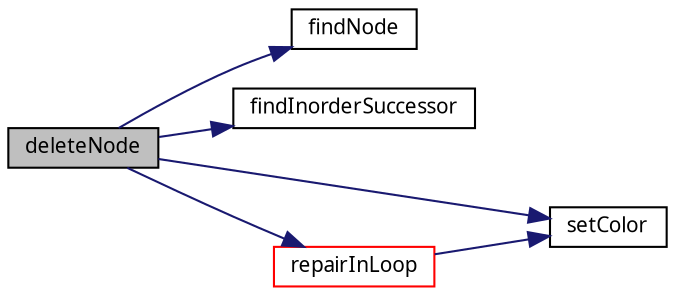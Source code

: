 digraph "deleteNode"
{
  edge [fontname="Verdana",fontsize="10",labelfontname="Verdana",labelfontsize="10"];
  node [fontname="Verdana",fontsize="10",shape=record];
  rankdir="LR";
  Node1 [label="deleteNode",height=0.2,width=0.4,color="black", fillcolor="grey75", style="filled", fontcolor="black"];
  Node1 -> Node2 [color="midnightblue",fontsize="10",style="solid",fontname="Verdana"];
  Node2 [label="findNode",height=0.2,width=0.4,color="black", fillcolor="white", style="filled",URL="$rbtree_8h.html#ad35fd18ab1c39323b187402dff42b7a0",tooltip="Finds the pointer to a node. "];
  Node1 -> Node3 [color="midnightblue",fontsize="10",style="solid",fontname="Verdana"];
  Node3 [label="findInorderSuccessor",height=0.2,width=0.4,color="black", fillcolor="white", style="filled",URL="$rbtree_8h.html#aab24dcc91b3e3441809f840689b348a8",tooltip="Find inoreder successor of a node. "];
  Node1 -> Node4 [color="midnightblue",fontsize="10",style="solid",fontname="Verdana"];
  Node4 [label="setColor",height=0.2,width=0.4,color="black", fillcolor="white", style="filled",URL="$node_8h.html#af858813025ee8f0bc0212e8b911ed6b8",tooltip="Sets the color of a node. "];
  Node1 -> Node5 [color="midnightblue",fontsize="10",style="solid",fontname="Verdana"];
  Node5 [label="repairInLoop",height=0.2,width=0.4,color="red", fillcolor="white", style="filled",URL="$rbtree_8h.html#aee478c60a6e2a7aa19df9e768af98164",tooltip="Repairs in loop the violation after deleting a node. "];
  Node5 -> Node4 [color="midnightblue",fontsize="10",style="solid",fontname="Verdana"];
}
